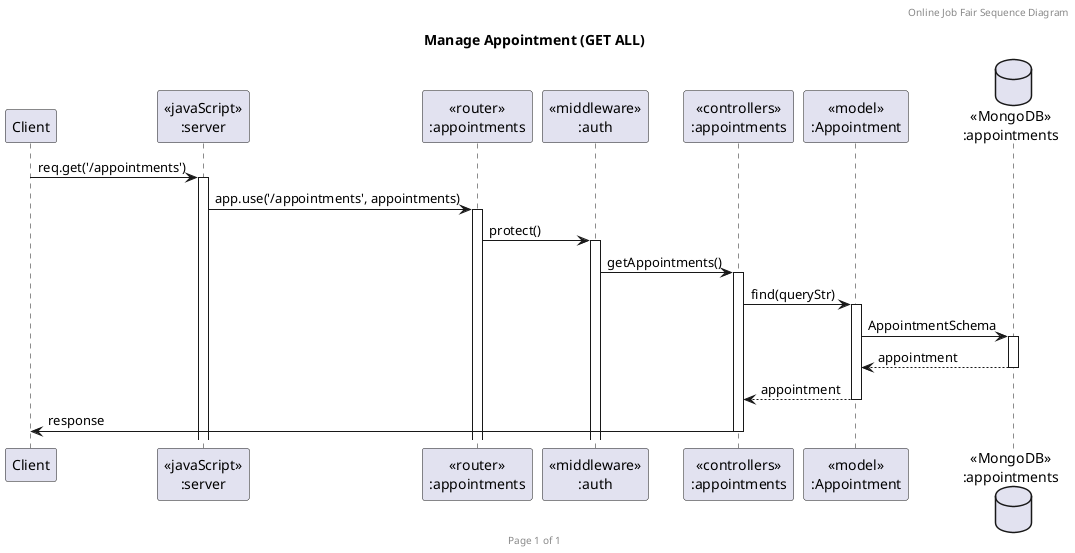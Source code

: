 @startuml Manage Appointment (GET)

header Online Job Fair Sequence Diagram
footer Page %page% of %lastpage%
title "Manage Appointment (GET ALL)"

participant "Client" as client
participant "<<javaScript>>\n:server" as server
participant "<<router>>\n:appointments" as routerAppointments
participant "<<middleware>>\n:auth" as middleAuth
participant "<<controllers>>\n:appointments" as controllersAppointments
participant "<<model>>\n:Appointment" as modelAppointment
database "<<MongoDB>>\n:appointments" as AppointmentsDatabase

client -> server ++: req.get('/appointments')
server -> routerAppointments ++: app.use('/appointments', appointments)
routerAppointments -> middleAuth ++: protect()
middleAuth -> controllersAppointments ++: getAppointments()
controllersAppointments -> modelAppointment ++: find(queryStr)
modelAppointment -> AppointmentsDatabase ++: AppointmentSchema
AppointmentsDatabase --> modelAppointment --: appointment
controllersAppointments <-- modelAppointment --: appointment
controllersAppointments -> client --: response

@enduml